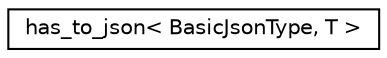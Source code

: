 digraph "Graphical Class Hierarchy"
{
 // LATEX_PDF_SIZE
  edge [fontname="Helvetica",fontsize="10",labelfontname="Helvetica",labelfontsize="10"];
  node [fontname="Helvetica",fontsize="10",shape=record];
  rankdir="LR";
  Node0 [label="has_to_json\< BasicJsonType, T \>",height=0.2,width=0.4,color="black", fillcolor="white", style="filled",URL="$structnlohmann_1_1detail_1_1has__to__json.html",tooltip=" "];
}
